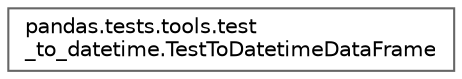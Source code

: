 digraph "Graphical Class Hierarchy"
{
 // LATEX_PDF_SIZE
  bgcolor="transparent";
  edge [fontname=Helvetica,fontsize=10,labelfontname=Helvetica,labelfontsize=10];
  node [fontname=Helvetica,fontsize=10,shape=box,height=0.2,width=0.4];
  rankdir="LR";
  Node0 [id="Node000000",label="pandas.tests.tools.test\l_to_datetime.TestToDatetimeDataFrame",height=0.2,width=0.4,color="grey40", fillcolor="white", style="filled",URL="$de/d85/classpandas_1_1tests_1_1tools_1_1test__to__datetime_1_1TestToDatetimeDataFrame.html",tooltip=" "];
}
